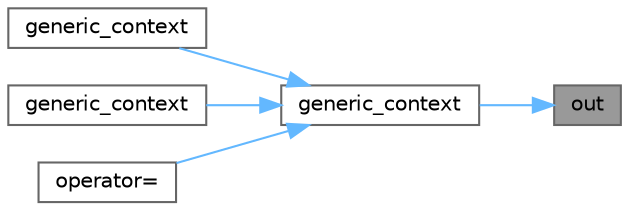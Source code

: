 digraph "out"
{
 // LATEX_PDF_SIZE
  bgcolor="transparent";
  edge [fontname=Helvetica,fontsize=10,labelfontname=Helvetica,labelfontsize=10];
  node [fontname=Helvetica,fontsize=10,shape=box,height=0.2,width=0.4];
  rankdir="RL";
  Node1 [id="Node000001",label="out",height=0.2,width=0.4,color="gray40", fillcolor="grey60", style="filled", fontcolor="black",tooltip=" "];
  Node1 -> Node2 [id="edge1_Node000001_Node000002",dir="back",color="steelblue1",style="solid",tooltip=" "];
  Node2 [id="Node000002",label="generic_context",height=0.2,width=0.4,color="grey40", fillcolor="white", style="filled",URL="$classgeneric__context.html#aee57eb763a6a2461f38f19268e3379ce",tooltip=" "];
  Node2 -> Node3 [id="edge2_Node000002_Node000003",dir="back",color="steelblue1",style="solid",tooltip=" "];
  Node3 [id="Node000003",label="generic_context",height=0.2,width=0.4,color="grey40", fillcolor="white", style="filled",URL="$classgeneric__context.html#a1de36e7a2b0223f9fa584f7415e76005",tooltip=" "];
  Node2 -> Node4 [id="edge3_Node000002_Node000004",dir="back",color="steelblue1",style="solid",tooltip=" "];
  Node4 [id="Node000004",label="generic_context",height=0.2,width=0.4,color="grey40", fillcolor="white", style="filled",URL="$classgeneric__context.html#a9f1a3627e4ced084ba57ad1c19723206",tooltip=" "];
  Node2 -> Node5 [id="edge4_Node000002_Node000005",dir="back",color="steelblue1",style="solid",tooltip=" "];
  Node5 [id="Node000005",label="operator=",height=0.2,width=0.4,color="grey40", fillcolor="white", style="filled",URL="$classgeneric__context.html#a96a8646a0cdb8ef8cafca1a6b505ecd7",tooltip=" "];
}
